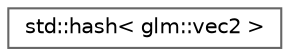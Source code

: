 digraph "Graphical Class Hierarchy"
{
 // LATEX_PDF_SIZE
  bgcolor="transparent";
  edge [fontname=Helvetica,fontsize=10,labelfontname=Helvetica,labelfontsize=10];
  node [fontname=Helvetica,fontsize=10,shape=box,height=0.2,width=0.4];
  rankdir="LR";
  Node0 [id="Node000000",label="std::hash\< glm::vec2 \>",height=0.2,width=0.4,color="grey40", fillcolor="white", style="filled",URL="$d2/d74/structstd_1_1hash_3_01glm_1_1vec2_01_4.html",tooltip=" "];
}
